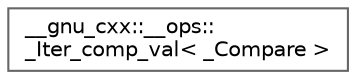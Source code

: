 digraph "Graphical Class Hierarchy"
{
 // LATEX_PDF_SIZE
  bgcolor="transparent";
  edge [fontname=Helvetica,fontsize=10,labelfontname=Helvetica,labelfontsize=10];
  node [fontname=Helvetica,fontsize=10,shape=box,height=0.2,width=0.4];
  rankdir="LR";
  Node0 [id="Node000000",label="__gnu_cxx::__ops::\l_Iter_comp_val\< _Compare \>",height=0.2,width=0.4,color="grey40", fillcolor="white", style="filled",URL="$struct____gnu__cxx_1_1____ops_1_1___iter__comp__val.html",tooltip=" "];
}
